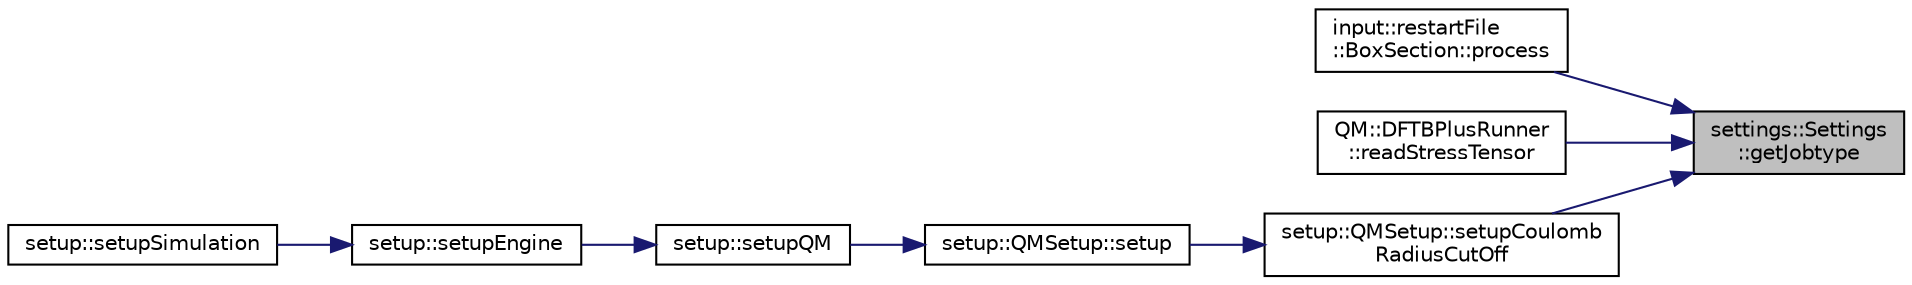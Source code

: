 digraph "settings::Settings::getJobtype"
{
 // LATEX_PDF_SIZE
  edge [fontname="Helvetica",fontsize="10",labelfontname="Helvetica",labelfontsize="10"];
  node [fontname="Helvetica",fontsize="10",shape=record];
  rankdir="RL";
  Node1 [label="settings::Settings\l::getJobtype",height=0.2,width=0.4,color="black", fillcolor="grey75", style="filled", fontcolor="black",tooltip=" "];
  Node1 -> Node2 [dir="back",color="midnightblue",fontsize="10",style="solid",fontname="Helvetica"];
  Node2 [label="input::restartFile\l::BoxSection::process",height=0.2,width=0.4,color="black", fillcolor="white", style="filled",URL="$classinput_1_1restartFile_1_1BoxSection.html#a295a42f81a3bf4df52b13a0b429e83c3",tooltip="processes the box section of the rst file"];
  Node1 -> Node3 [dir="back",color="midnightblue",fontsize="10",style="solid",fontname="Helvetica"];
  Node3 [label="QM::DFTBPlusRunner\l::readStressTensor",height=0.2,width=0.4,color="black", fillcolor="white", style="filled",URL="$classQM_1_1DFTBPlusRunner.html#ac67cb82b9f8bd9161dc1281d41d27b71",tooltip="reads the stress tensor and adds it to the physical data"];
  Node1 -> Node4 [dir="back",color="midnightblue",fontsize="10",style="solid",fontname="Helvetica"];
  Node4 [label="setup::QMSetup::setupCoulomb\lRadiusCutOff",height=0.2,width=0.4,color="black", fillcolor="white", style="filled",URL="$classsetup_1_1QMSetup.html#ac08423a5563ba63347096cc7849d094c",tooltip="set coulomb radius cutoff to 0.0 for QM-MD, QM-RPMD"];
  Node4 -> Node5 [dir="back",color="midnightblue",fontsize="10",style="solid",fontname="Helvetica"];
  Node5 [label="setup::QMSetup::setup",height=0.2,width=0.4,color="black", fillcolor="white", style="filled",URL="$classsetup_1_1QMSetup.html#abb13e7a124c013ebac0d9cc8e6145c0a",tooltip="setup QM-MD for all subtypes"];
  Node5 -> Node6 [dir="back",color="midnightblue",fontsize="10",style="solid",fontname="Helvetica"];
  Node6 [label="setup::setupQM",height=0.2,width=0.4,color="black", fillcolor="white", style="filled",URL="$namespacesetup.html#aeb7718c0af5497ac17ca90b04986fdb1",tooltip="wrapper to build QMSetup object and call setup"];
  Node6 -> Node7 [dir="back",color="midnightblue",fontsize="10",style="solid",fontname="Helvetica"];
  Node7 [label="setup::setupEngine",height=0.2,width=0.4,color="black", fillcolor="white", style="filled",URL="$namespacesetup.html#aa83171046bbca205b3db6e0cd2dbc4e1",tooltip="setup the engine"];
  Node7 -> Node8 [dir="back",color="midnightblue",fontsize="10",style="solid",fontname="Helvetica"];
  Node8 [label="setup::setupSimulation",height=0.2,width=0.4,color="black", fillcolor="white", style="filled",URL="$namespacesetup.html#a1c000cdfa46aed7d8018017635915ae1",tooltip="setup the engine"];
}

